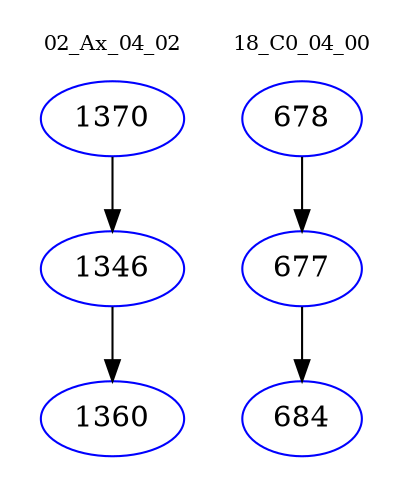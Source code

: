 digraph{
subgraph cluster_0 {
color = white
label = "02_Ax_04_02";
fontsize=10;
T0_1370 [label="1370", color="blue"]
T0_1370 -> T0_1346 [color="black"]
T0_1346 [label="1346", color="blue"]
T0_1346 -> T0_1360 [color="black"]
T0_1360 [label="1360", color="blue"]
}
subgraph cluster_1 {
color = white
label = "18_C0_04_00";
fontsize=10;
T1_678 [label="678", color="blue"]
T1_678 -> T1_677 [color="black"]
T1_677 [label="677", color="blue"]
T1_677 -> T1_684 [color="black"]
T1_684 [label="684", color="blue"]
}
}
